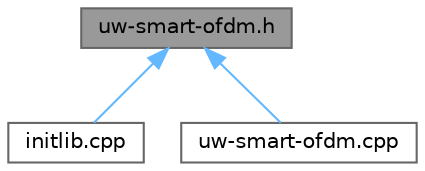 digraph "uw-smart-ofdm.h"
{
 // LATEX_PDF_SIZE
  bgcolor="transparent";
  edge [fontname=Helvetica,fontsize=10,labelfontname=Helvetica,labelfontsize=10];
  node [fontname=Helvetica,fontsize=10,shape=box,height=0.2,width=0.4];
  Node1 [id="Node000001",label="uw-smart-ofdm.h",height=0.2,width=0.4,color="gray40", fillcolor="grey60", style="filled", fontcolor="black",tooltip="Your can find the description of this protocol in the paper, named \"A Reservation-based Adaptive MAC ..."];
  Node1 -> Node2 [id="edge1_Node000001_Node000002",dir="back",color="steelblue1",style="solid",tooltip=" "];
  Node2 [id="Node000002",label="initlib.cpp",height=0.2,width=0.4,color="grey40", fillcolor="white", style="filled",URL="$DESERT__Framework_2DESERT_2data__link_2uw-smart-ofdm_2initlib_8cpp.html",tooltip=" "];
  Node1 -> Node3 [id="edge2_Node000001_Node000003",dir="back",color="steelblue1",style="solid",tooltip=" "];
  Node3 [id="Node000003",label="uw-smart-ofdm.cpp",height=0.2,width=0.4,color="grey40", fillcolor="white", style="filled",URL="$uw-smart-ofdm_8cpp.html",tooltip="SMART_OFDM can work as MACA full bandwidth or MACA with control carriers divided from data carriers."];
}
